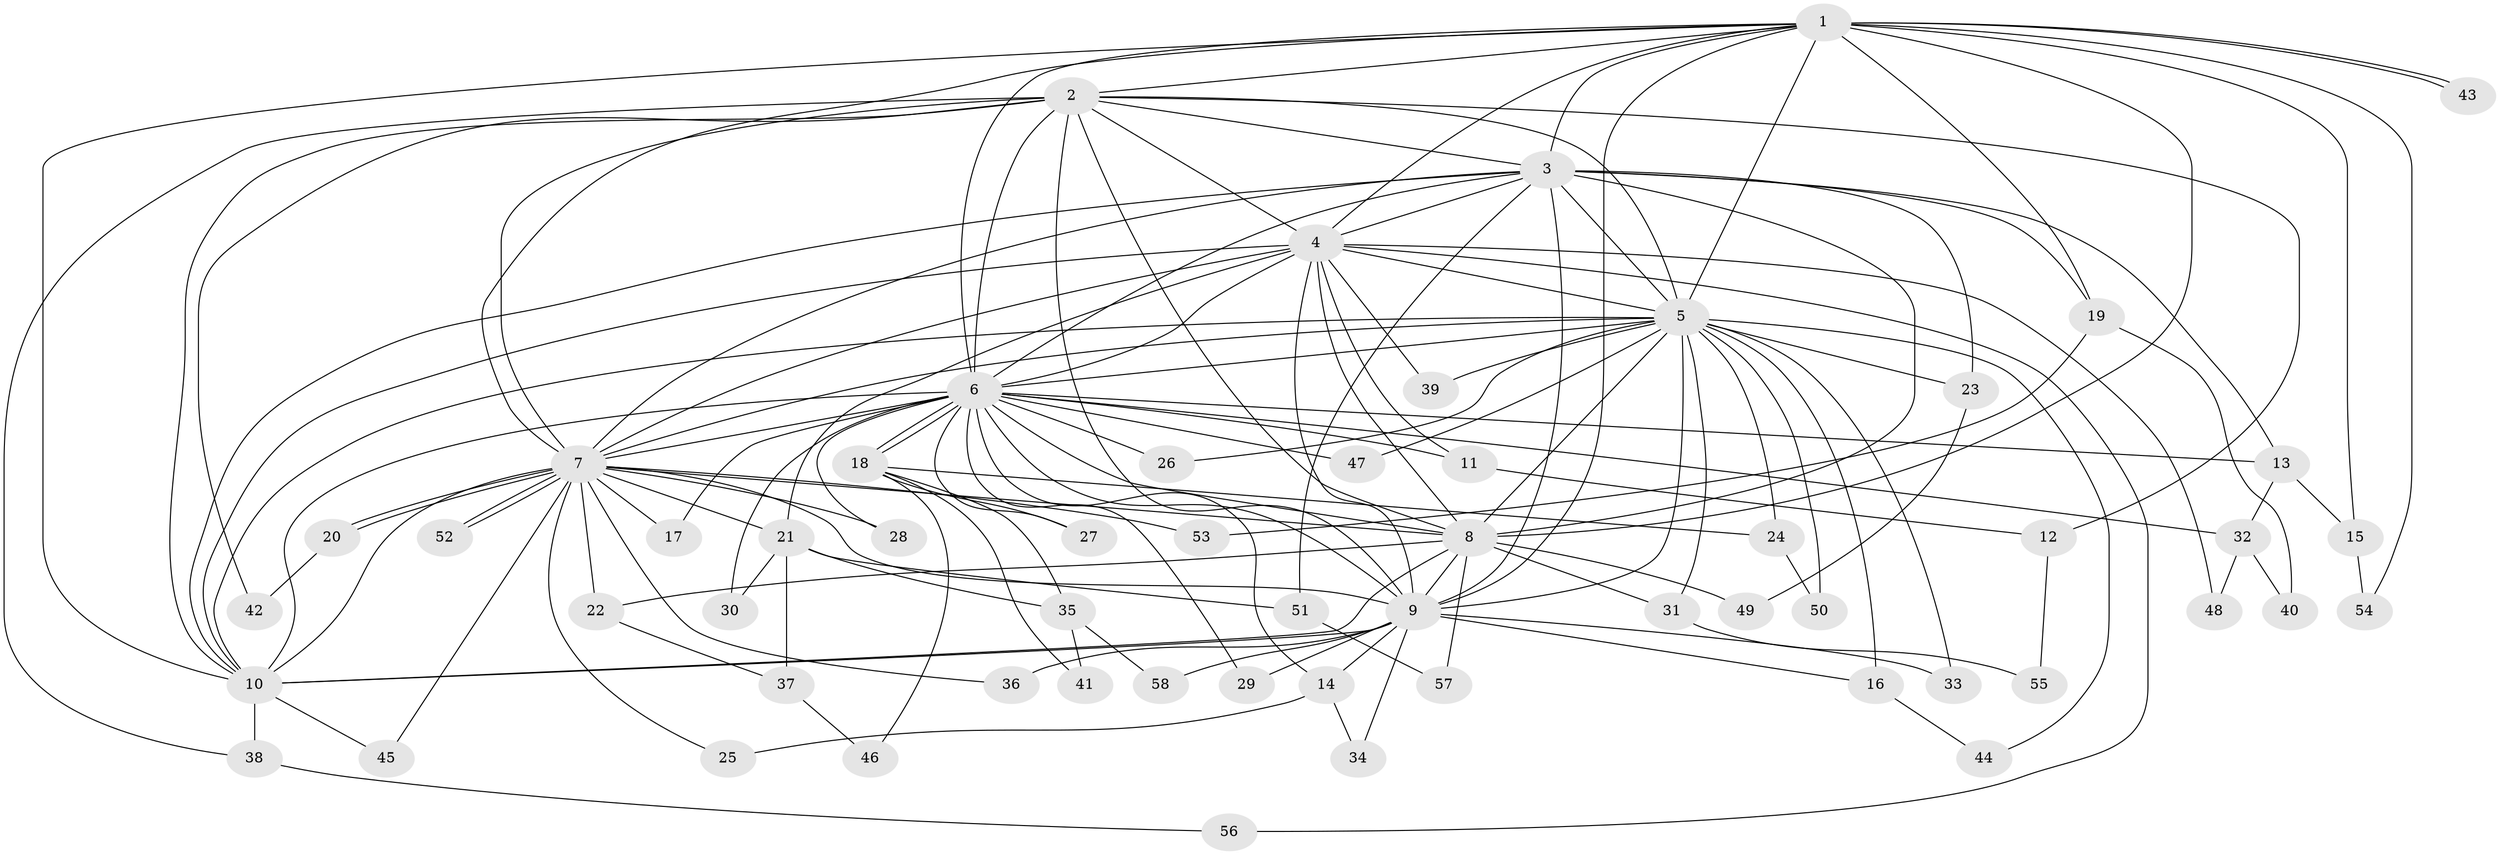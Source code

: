// Generated by graph-tools (version 1.1) at 2025/14/03/09/25 04:14:15]
// undirected, 58 vertices, 141 edges
graph export_dot {
graph [start="1"]
  node [color=gray90,style=filled];
  1;
  2;
  3;
  4;
  5;
  6;
  7;
  8;
  9;
  10;
  11;
  12;
  13;
  14;
  15;
  16;
  17;
  18;
  19;
  20;
  21;
  22;
  23;
  24;
  25;
  26;
  27;
  28;
  29;
  30;
  31;
  32;
  33;
  34;
  35;
  36;
  37;
  38;
  39;
  40;
  41;
  42;
  43;
  44;
  45;
  46;
  47;
  48;
  49;
  50;
  51;
  52;
  53;
  54;
  55;
  56;
  57;
  58;
  1 -- 2;
  1 -- 3;
  1 -- 4;
  1 -- 5;
  1 -- 6;
  1 -- 7;
  1 -- 8;
  1 -- 9;
  1 -- 10;
  1 -- 15;
  1 -- 19;
  1 -- 43;
  1 -- 43;
  1 -- 54;
  2 -- 3;
  2 -- 4;
  2 -- 5;
  2 -- 6;
  2 -- 7;
  2 -- 8;
  2 -- 9;
  2 -- 10;
  2 -- 12;
  2 -- 38;
  2 -- 42;
  3 -- 4;
  3 -- 5;
  3 -- 6;
  3 -- 7;
  3 -- 8;
  3 -- 9;
  3 -- 10;
  3 -- 13;
  3 -- 19;
  3 -- 23;
  3 -- 51;
  4 -- 5;
  4 -- 6;
  4 -- 7;
  4 -- 8;
  4 -- 9;
  4 -- 10;
  4 -- 11;
  4 -- 21;
  4 -- 39;
  4 -- 48;
  4 -- 56;
  5 -- 6;
  5 -- 7;
  5 -- 8;
  5 -- 9;
  5 -- 10;
  5 -- 16;
  5 -- 23;
  5 -- 24;
  5 -- 26;
  5 -- 31;
  5 -- 33;
  5 -- 39;
  5 -- 44;
  5 -- 47;
  5 -- 50;
  6 -- 7;
  6 -- 8;
  6 -- 9;
  6 -- 10;
  6 -- 11;
  6 -- 13;
  6 -- 14;
  6 -- 17;
  6 -- 18;
  6 -- 18;
  6 -- 26;
  6 -- 27;
  6 -- 28;
  6 -- 29;
  6 -- 30;
  6 -- 32;
  6 -- 47;
  7 -- 8;
  7 -- 9;
  7 -- 10;
  7 -- 17;
  7 -- 20;
  7 -- 20;
  7 -- 21;
  7 -- 22;
  7 -- 25;
  7 -- 28;
  7 -- 36;
  7 -- 45;
  7 -- 52;
  7 -- 52;
  7 -- 53;
  8 -- 9;
  8 -- 10;
  8 -- 22;
  8 -- 31;
  8 -- 49;
  8 -- 57;
  9 -- 10;
  9 -- 14;
  9 -- 16;
  9 -- 29;
  9 -- 33;
  9 -- 34;
  9 -- 36;
  9 -- 58;
  10 -- 38;
  10 -- 45;
  11 -- 12;
  12 -- 55;
  13 -- 15;
  13 -- 32;
  14 -- 25;
  14 -- 34;
  15 -- 54;
  16 -- 44;
  18 -- 24;
  18 -- 27;
  18 -- 35;
  18 -- 41;
  18 -- 46;
  19 -- 40;
  19 -- 53;
  20 -- 42;
  21 -- 30;
  21 -- 35;
  21 -- 37;
  21 -- 51;
  22 -- 37;
  23 -- 49;
  24 -- 50;
  31 -- 55;
  32 -- 40;
  32 -- 48;
  35 -- 41;
  35 -- 58;
  37 -- 46;
  38 -- 56;
  51 -- 57;
}
